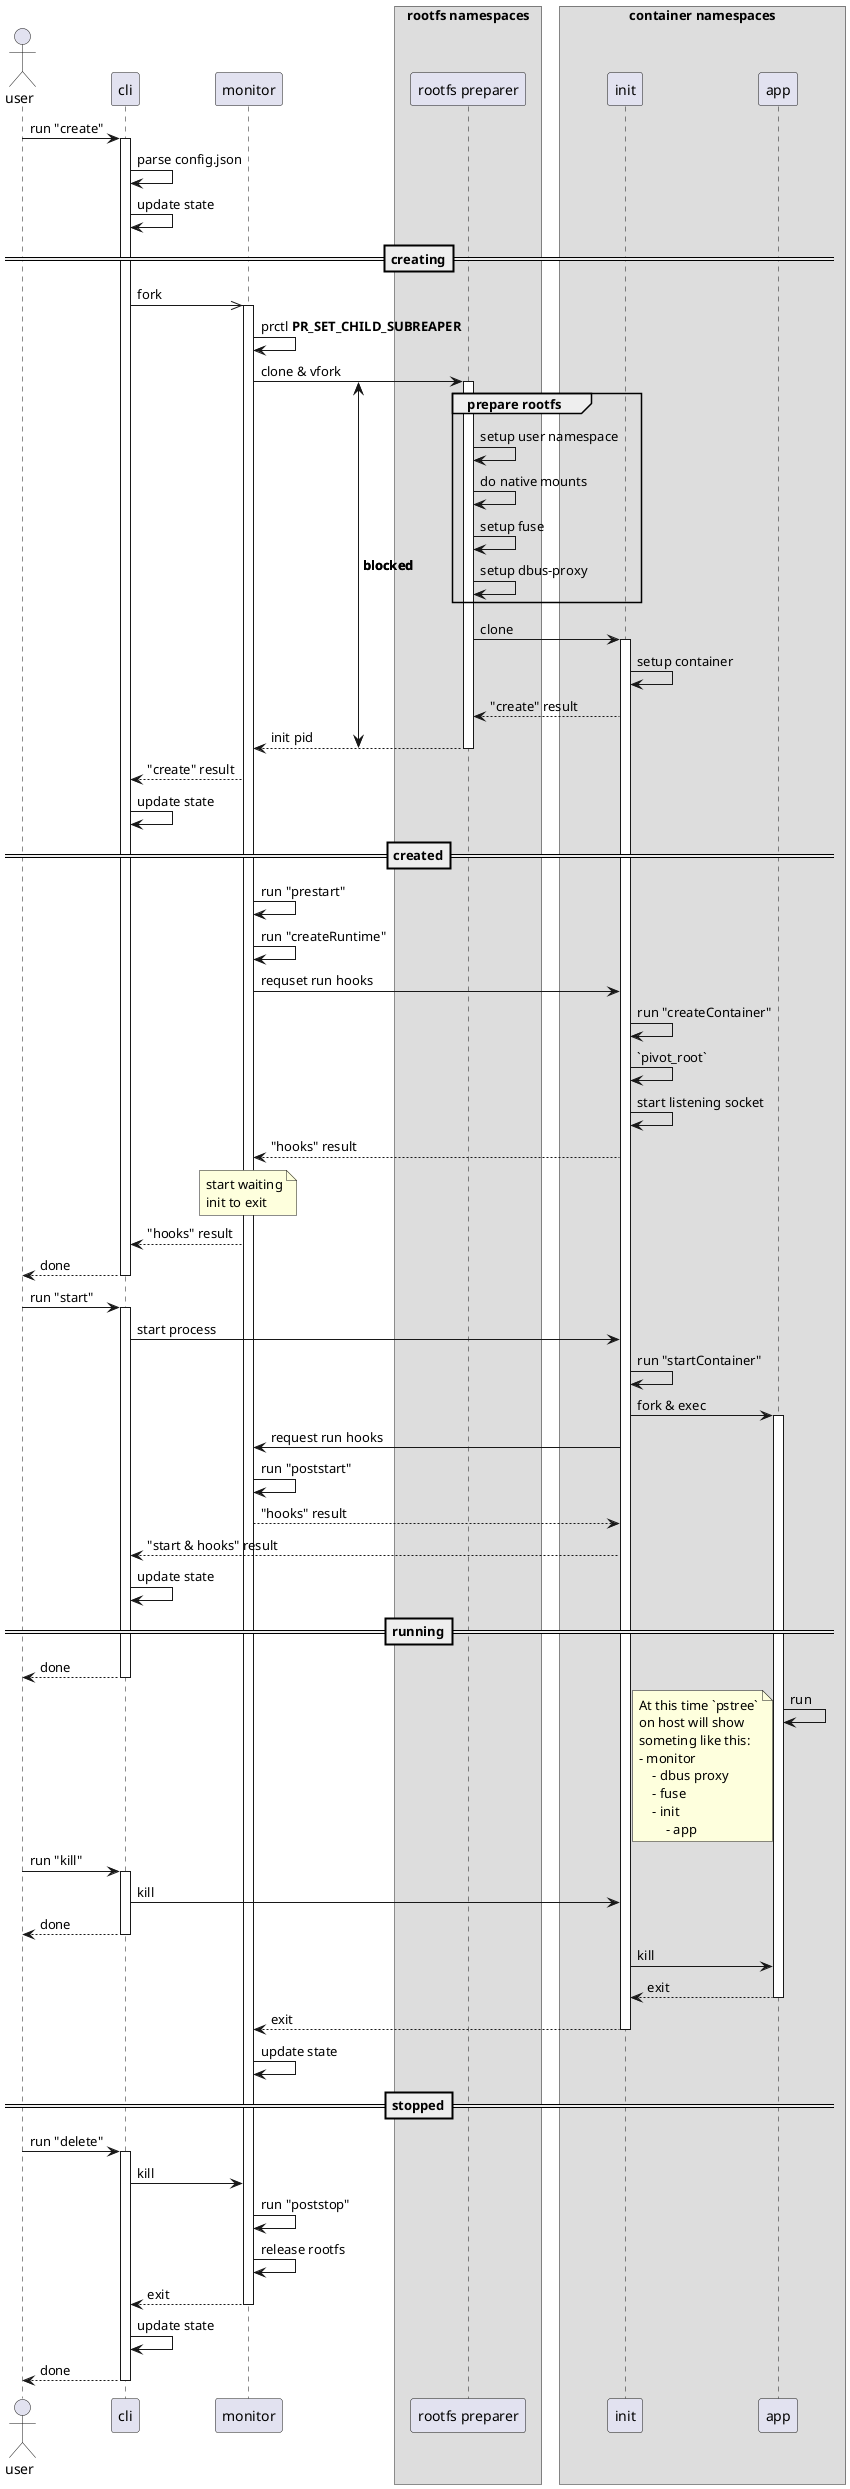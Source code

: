 @startuml ll-box

!pragma teoz true

actor user
participant cli
participant monitor

box "rootfs namespaces"
participant "rootfs preparer" as rootfs
end box

box "container namespaces"
participant init
participant app
end box


user -> cli: run "create"
activate cli
cli -> cli: parse config.json
cli -> cli: update state

==creating==

cli ->> monitor: fork
activate monitor
monitor -> monitor: prctl **PR_SET_CHILD_SUBREAPER**
{start} monitor -> rootfs: clone & vfork

activate rootfs
group prepare rootfs
rootfs -> rootfs: setup user namespace
rootfs -> rootfs: do native mounts
rootfs -> rootfs: setup fuse
rootfs -> rootfs: setup dbus-proxy
end
rootfs -> init: clone
activate init
init -> init: setup container

rootfs <-- init: "create" result

{end} monitor <-- rootfs: init pid

{start} <-> {end}: **blocked**

deactivate rootfs

cli <-- monitor: "create" result
cli -> cli: update state

==created==
monitor -> monitor: run "prestart"
monitor -> monitor: run "createRuntime"
monitor -> init: requset run hooks
init -> init: run "createContainer"
init -> init: `pivot_root`
init -> init: start listening socket
monitor <-- init: "hooks" result
note over monitor
start waiting
init to exit
end note
cli <-- monitor: "hooks" result
user <-- cli: done
deactivate cli


user -> cli: run "start"
activate cli
cli -> init: start process
init -> init: run "startContainer"
init -> app: fork & exec
activate app
init -> monitor : request run hooks
monitor -> monitor: run "poststart"
monitor --> init: "hooks" result
cli <-- init: "start & hooks" result
cli -> cli: update state

==running==

user <-- cli: done
deactivate cli

app -> app: run

note left
At this time `pstree`
on host will show
someting like this:
- monitor
    - dbus proxy
    - fuse
    - init
        - app
end note

user -> cli: run "kill"
activate cli
cli -> init: kill
user <-- cli: done
deactivate cli

init -> app: kill
init <-- app: exit
deactivate app
monitor <-- init: exit
deactivate init
monitor -> monitor: update state

==stopped==

user -> cli: run "delete"
activate cli
cli -> monitor: kill
monitor -> monitor: run "poststop"
monitor -> monitor: release rootfs
cli <-- monitor: exit
deactivate monitor
cli -> cli: update state
user <-- cli: done
deactivate cli

@enduml